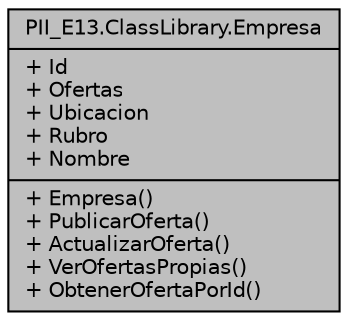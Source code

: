digraph "PII_E13.ClassLibrary.Empresa"
{
 // INTERACTIVE_SVG=YES
 // LATEX_PDF_SIZE
  edge [fontname="Helvetica",fontsize="10",labelfontname="Helvetica",labelfontsize="10"];
  node [fontname="Helvetica",fontsize="10",shape=record];
  Node1 [label="{PII_E13.ClassLibrary.Empresa\n|+ Id\l+ Ofertas\l+ Ubicacion\l+ Rubro\l+ Nombre\l|+ Empresa()\l+ PublicarOferta()\l+ ActualizarOferta()\l+ VerOfertasPropias()\l+ ObtenerOfertaPorId()\l}",height=0.2,width=0.4,color="black", fillcolor="grey75", style="filled", fontcolor="black",tooltip="Patrones y principios utilizados en esta clase: ISP ya que segmenta las operaciones de la interface e..."];
}
